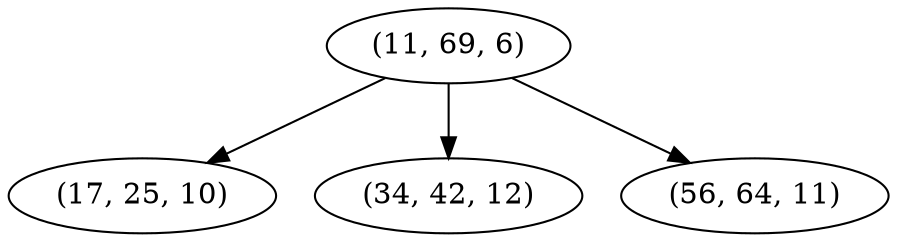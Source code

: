 digraph tree {
    "(11, 69, 6)";
    "(17, 25, 10)";
    "(34, 42, 12)";
    "(56, 64, 11)";
    "(11, 69, 6)" -> "(17, 25, 10)";
    "(11, 69, 6)" -> "(34, 42, 12)";
    "(11, 69, 6)" -> "(56, 64, 11)";
}
